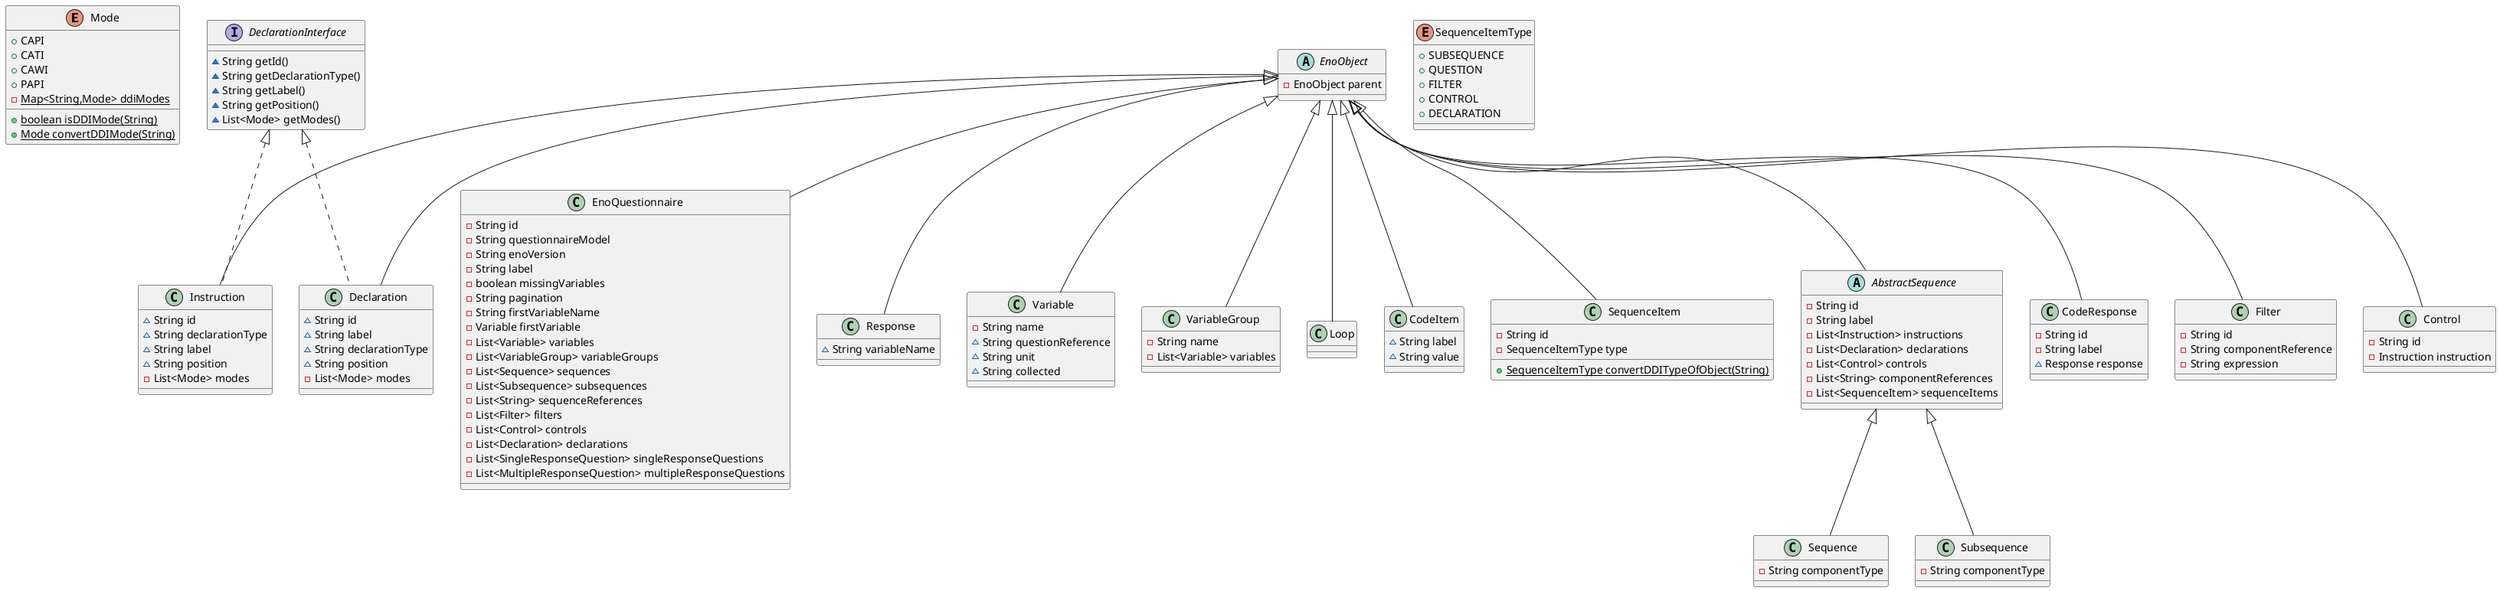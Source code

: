 @startuml
enum Mode {
+  CAPI
+  CATI
+  CAWI
+  PAPI
- {static} Map<String,Mode> ddiModes
+ {static} boolean isDDIMode(String)
+ {static} Mode convertDDIMode(String)
}
class CodeItem {
~ String label
~ String value
}
class SequenceItem {
- String id
- SequenceItemType type
+ {static} SequenceItemType convertDDITypeOfObject(String)
}
enum SequenceItemType {
+  SUBSEQUENCE
+  QUESTION
+  FILTER
+  CONTROL
+  DECLARATION
}
class Sequence {
- String componentType
}
class Declaration {
~ String id
~ String label
~ String declarationType
~ String position
- List<Mode> modes
}
abstract class AbstractSequence {
- String id
- String label
- List<Instruction> instructions
- List<Declaration> declarations
- List<Control> controls
- List<String> componentReferences
- List<SequenceItem> sequenceItems
}
class CodeResponse {
- String id
- String label
~ Response response
}
class Filter {
- String id
- String componentReference
- String expression
}
class Instruction {
~ String id
~ String declarationType
~ String label
~ String position
- List<Mode> modes
}
class Control {
- String id
- Instruction instruction
}
class EnoQuestionnaire {
- String id
- String questionnaireModel
- String enoVersion
- String label
- boolean missingVariables
- String pagination
- String firstVariableName
- Variable firstVariable
- List<Variable> variables
- List<VariableGroup> variableGroups
- List<Sequence> sequences
- List<Subsequence> subsequences
- List<String> sequenceReferences
- List<Filter> filters
- List<Control> controls
- List<Declaration> declarations
- List<SingleResponseQuestion> singleResponseQuestions
- List<MultipleResponseQuestion> multipleResponseQuestions
}
class Response {
~ String variableName
}
abstract class EnoObject {
- EnoObject parent
}
class Variable {
- String name
~ String questionReference
~ String unit
~ String collected
}
interface DeclarationInterface {
~ String getId()
~ String getDeclarationType()
~ String getLabel()
~ String getPosition()
~ List<Mode> getModes()
}
class VariableGroup {
- String name
- List<Variable> variables
}
class Subsequence {
- String componentType
}
class Loop {
}


EnoObject <|-- CodeItem
EnoObject <|-- SequenceItem
AbstractSequence <|-- Sequence
DeclarationInterface <|.. Declaration
EnoObject <|-- Declaration
EnoObject <|-- AbstractSequence
EnoObject <|-- CodeResponse
EnoObject <|-- Filter
DeclarationInterface <|.. Instruction
EnoObject <|-- Instruction
EnoObject <|-- Control
EnoObject <|-- EnoQuestionnaire
EnoObject <|-- Response
EnoObject <|-- Variable
EnoObject <|-- VariableGroup
AbstractSequence <|-- Subsequence
EnoObject <|-- Loop
@enduml

